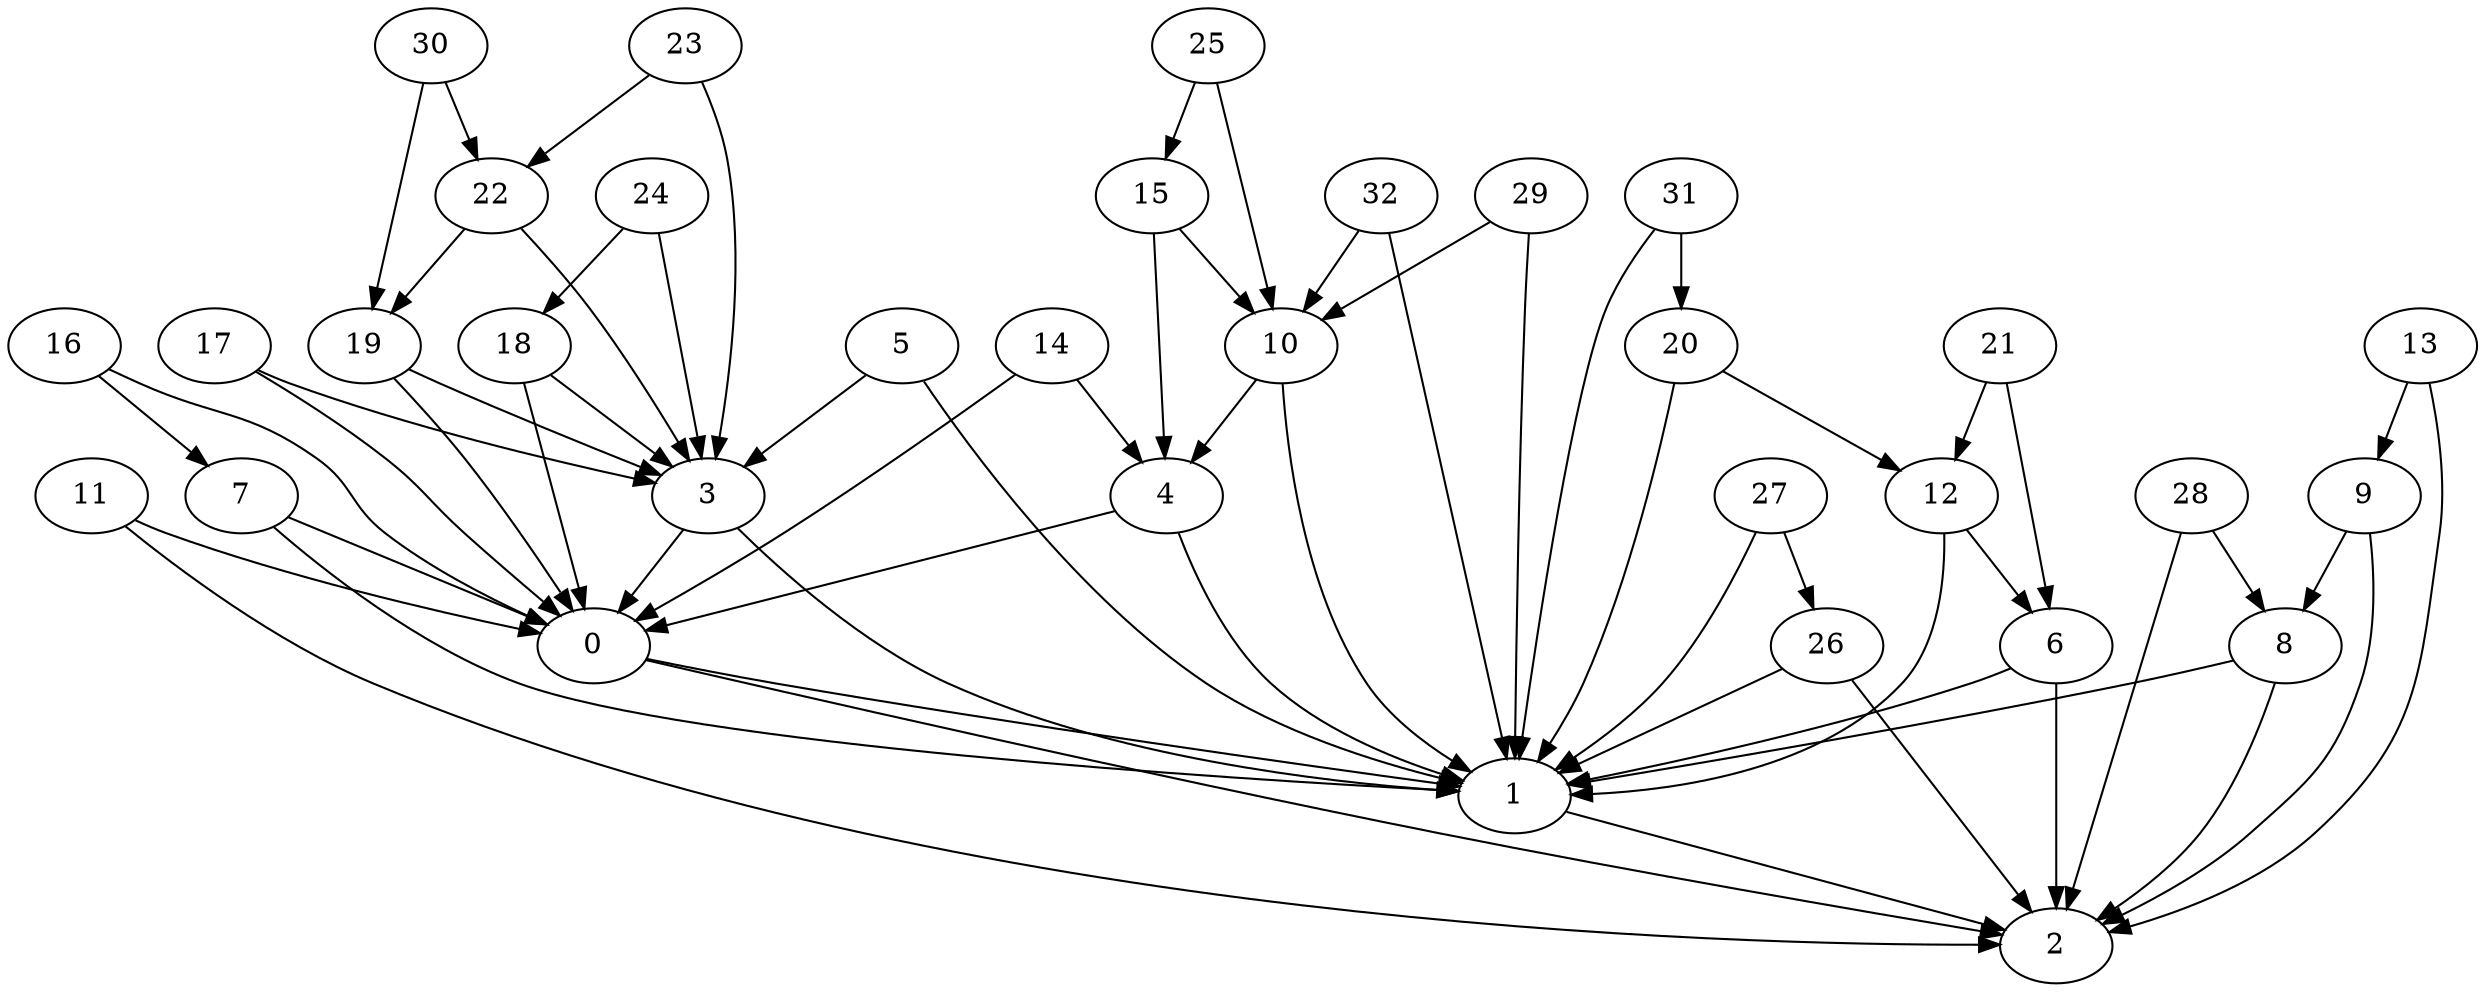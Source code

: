 digraph {0 -> 1;
0 -> 2;
1 -> 2;
2;
3 -> 0;
3 -> 1;
4 -> 0;
4 -> 1;
5 -> 3;
5 -> 1;
6 -> 1;
6 -> 2;
7 -> 0;
7 -> 1;
8 -> 1;
8 -> 2;
9 -> 8;
9 -> 2;
10 -> 4;
10 -> 1;
11 -> 0;
11 -> 2;
12 -> 6;
12 -> 1;
13 -> 9;
13 -> 2;
14 -> 4;
14 -> 0;
15 -> 10;
15 -> 4;
16 -> 7;
16 -> 0;
17 -> 3;
17 -> 0;
18 -> 3;
18 -> 0;
19 -> 3;
19 -> 0;
20 -> 12;
20 -> 1;
21 -> 12;
21 -> 6;
22 -> 19;
22 -> 3;
23 -> 22;
23 -> 3;
24 -> 18;
24 -> 3;
25 -> 15;
25 -> 10;
26 -> 1;
26 -> 2;
27 -> 26;
27 -> 1;
28 -> 8;
28 -> 2;
29 -> 10;
29 -> 1;
30 -> 22;
30 -> 19;
31 -> 20;
31 -> 1;
32 -> 10;
32 -> 1;
}